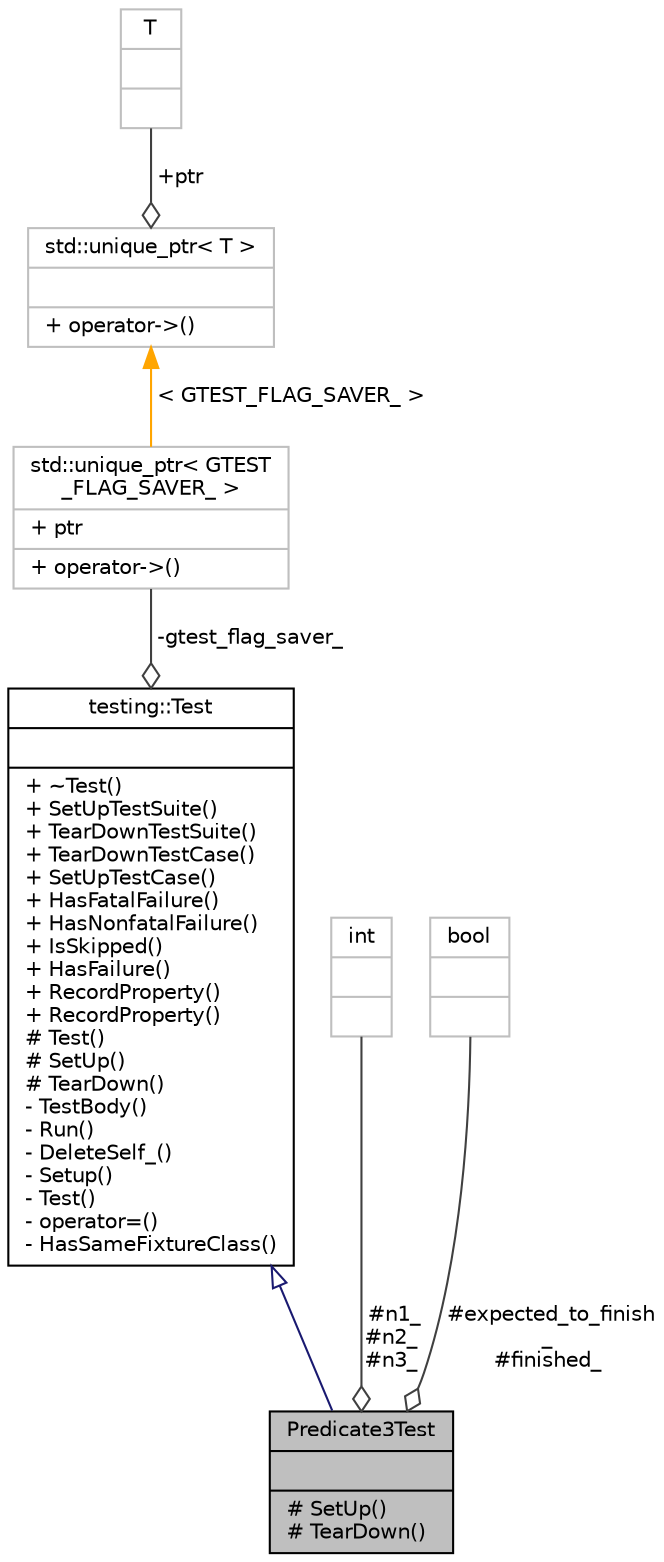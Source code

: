 digraph "Predicate3Test"
{
 // LATEX_PDF_SIZE
  bgcolor="transparent";
  edge [fontname="Helvetica",fontsize="10",labelfontname="Helvetica",labelfontsize="10"];
  node [fontname="Helvetica",fontsize="10",shape=record];
  Node1 [label="{Predicate3Test\n||# SetUp()\l# TearDown()\l}",height=0.2,width=0.4,color="black", fillcolor="grey75", style="filled", fontcolor="black",tooltip=" "];
  Node2 -> Node1 [dir="back",color="midnightblue",fontsize="10",style="solid",arrowtail="onormal",fontname="Helvetica"];
  Node2 [label="{testing::Test\n||+ ~Test()\l+ SetUpTestSuite()\l+ TearDownTestSuite()\l+ TearDownTestCase()\l+ SetUpTestCase()\l+ HasFatalFailure()\l+ HasNonfatalFailure()\l+ IsSkipped()\l+ HasFailure()\l+ RecordProperty()\l+ RecordProperty()\l# Test()\l# SetUp()\l# TearDown()\l- TestBody()\l- Run()\l- DeleteSelf_()\l- Setup()\l- Test()\l- operator=()\l- HasSameFixtureClass()\l}",height=0.2,width=0.4,color="black",URL="$classtesting_1_1Test.html",tooltip=" "];
  Node3 -> Node2 [color="grey25",fontsize="10",style="solid",label=" -gtest_flag_saver_" ,arrowhead="odiamond",fontname="Helvetica"];
  Node3 [label="{std::unique_ptr\< GTEST\l_FLAG_SAVER_ \>\n|+ ptr\l|+ operator-\>()\l}",height=0.2,width=0.4,color="grey75",tooltip=" "];
  Node4 -> Node3 [dir="back",color="orange",fontsize="10",style="solid",label=" \< GTEST_FLAG_SAVER_ \>" ,fontname="Helvetica"];
  Node4 [label="{std::unique_ptr\< T \>\n||+ operator-\>()\l}",height=0.2,width=0.4,color="grey75",tooltip=" "];
  Node5 -> Node4 [color="grey25",fontsize="10",style="solid",label=" +ptr" ,arrowhead="odiamond",fontname="Helvetica"];
  Node5 [label="{T\n||}",height=0.2,width=0.4,color="grey75",tooltip=" "];
  Node6 -> Node1 [color="grey25",fontsize="10",style="solid",label=" #n1_\n#n2_\n#n3_" ,arrowhead="odiamond",fontname="Helvetica"];
  Node6 [label="{int\n||}",height=0.2,width=0.4,color="grey75",tooltip=" "];
  Node7 -> Node1 [color="grey25",fontsize="10",style="solid",label=" #expected_to_finish\l_\n#finished_" ,arrowhead="odiamond",fontname="Helvetica"];
  Node7 [label="{bool\n||}",height=0.2,width=0.4,color="grey75",tooltip=" "];
}
